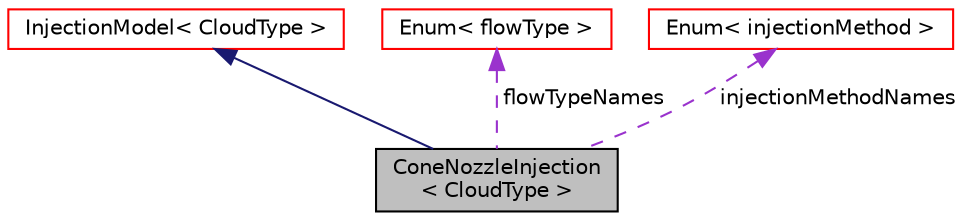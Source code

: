 digraph "ConeNozzleInjection&lt; CloudType &gt;"
{
  bgcolor="transparent";
  edge [fontname="Helvetica",fontsize="10",labelfontname="Helvetica",labelfontsize="10"];
  node [fontname="Helvetica",fontsize="10",shape=record];
  Node1 [label="ConeNozzleInjection\l\< CloudType \>",height=0.2,width=0.4,color="black", fillcolor="grey75", style="filled" fontcolor="black"];
  Node2 -> Node1 [dir="back",color="midnightblue",fontsize="10",style="solid",fontname="Helvetica"];
  Node2 [label="InjectionModel\< CloudType \>",height=0.2,width=0.4,color="red",URL="$classFoam_1_1InjectionModel.html",tooltip="Templated injection model class. "];
  Node3 -> Node1 [dir="back",color="darkorchid3",fontsize="10",style="dashed",label=" flowTypeNames" ,fontname="Helvetica"];
  Node3 [label="Enum\< flowType \>",height=0.2,width=0.4,color="red",URL="$classFoam_1_1Enum.html"];
  Node4 -> Node1 [dir="back",color="darkorchid3",fontsize="10",style="dashed",label=" injectionMethodNames" ,fontname="Helvetica"];
  Node4 [label="Enum\< injectionMethod \>",height=0.2,width=0.4,color="red",URL="$classFoam_1_1Enum.html"];
}
